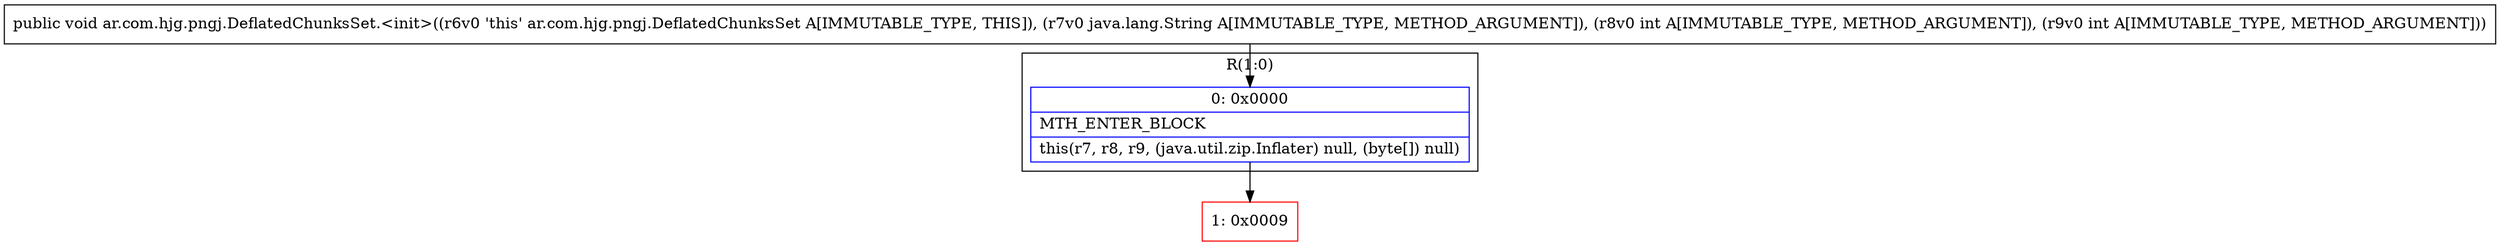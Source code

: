 digraph "CFG forar.com.hjg.pngj.DeflatedChunksSet.\<init\>(Ljava\/lang\/String;II)V" {
subgraph cluster_Region_112070301 {
label = "R(1:0)";
node [shape=record,color=blue];
Node_0 [shape=record,label="{0\:\ 0x0000|MTH_ENTER_BLOCK\l|this(r7, r8, r9, (java.util.zip.Inflater) null, (byte[]) null)\l}"];
}
Node_1 [shape=record,color=red,label="{1\:\ 0x0009}"];
MethodNode[shape=record,label="{public void ar.com.hjg.pngj.DeflatedChunksSet.\<init\>((r6v0 'this' ar.com.hjg.pngj.DeflatedChunksSet A[IMMUTABLE_TYPE, THIS]), (r7v0 java.lang.String A[IMMUTABLE_TYPE, METHOD_ARGUMENT]), (r8v0 int A[IMMUTABLE_TYPE, METHOD_ARGUMENT]), (r9v0 int A[IMMUTABLE_TYPE, METHOD_ARGUMENT])) }"];
MethodNode -> Node_0;
Node_0 -> Node_1;
}

